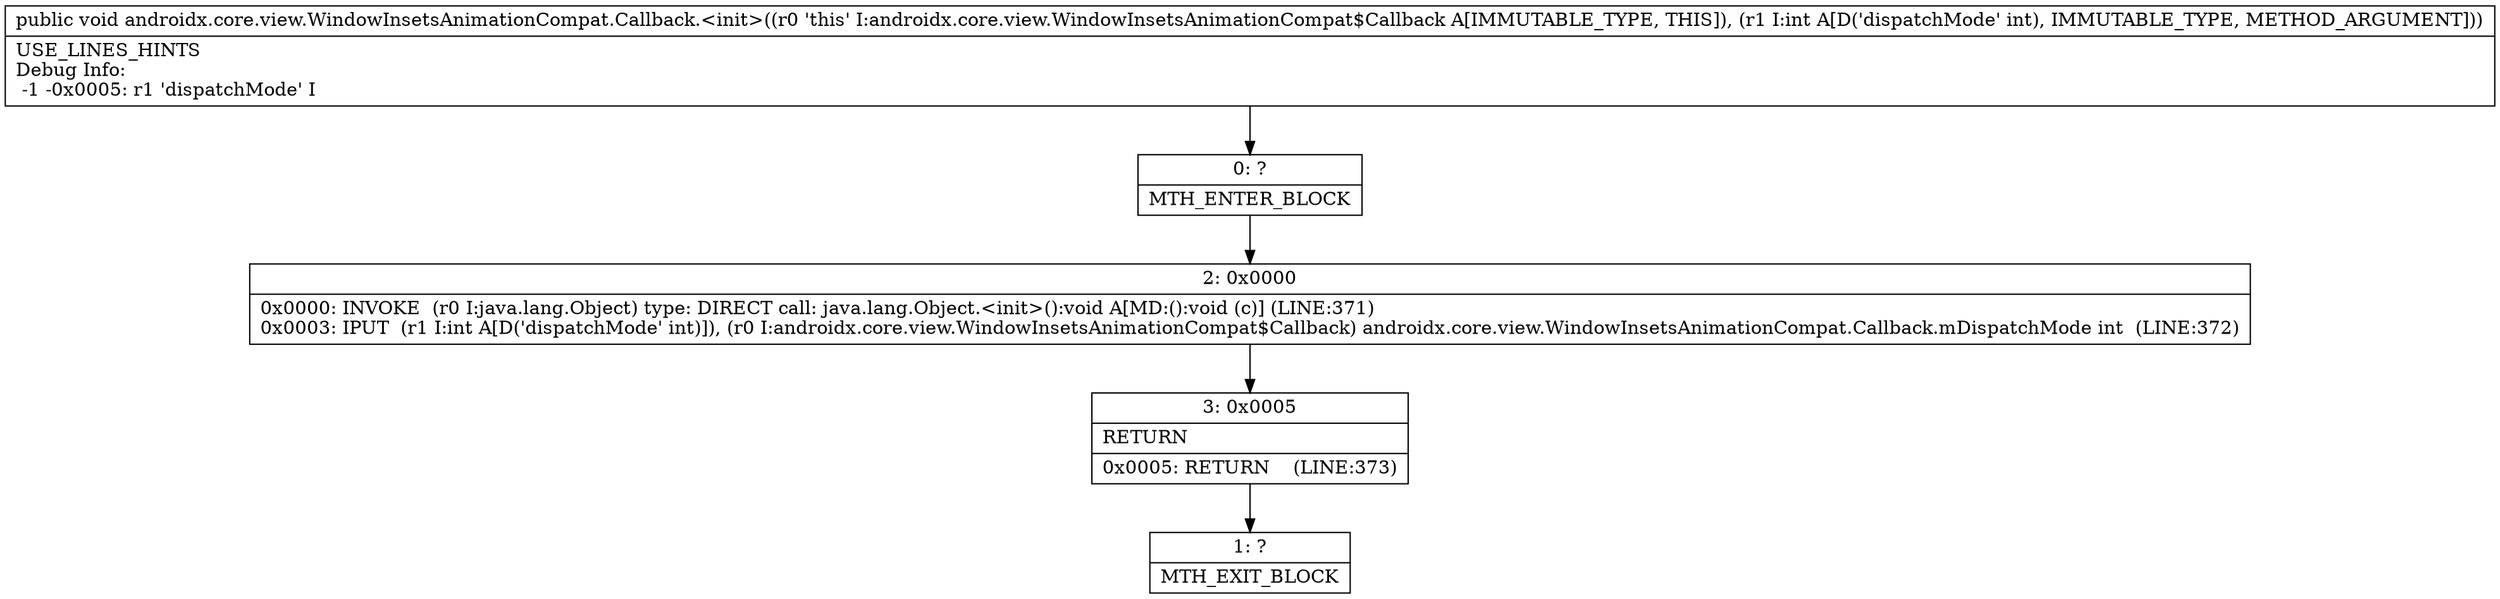 digraph "CFG forandroidx.core.view.WindowInsetsAnimationCompat.Callback.\<init\>(I)V" {
Node_0 [shape=record,label="{0\:\ ?|MTH_ENTER_BLOCK\l}"];
Node_2 [shape=record,label="{2\:\ 0x0000|0x0000: INVOKE  (r0 I:java.lang.Object) type: DIRECT call: java.lang.Object.\<init\>():void A[MD:():void (c)] (LINE:371)\l0x0003: IPUT  (r1 I:int A[D('dispatchMode' int)]), (r0 I:androidx.core.view.WindowInsetsAnimationCompat$Callback) androidx.core.view.WindowInsetsAnimationCompat.Callback.mDispatchMode int  (LINE:372)\l}"];
Node_3 [shape=record,label="{3\:\ 0x0005|RETURN\l|0x0005: RETURN    (LINE:373)\l}"];
Node_1 [shape=record,label="{1\:\ ?|MTH_EXIT_BLOCK\l}"];
MethodNode[shape=record,label="{public void androidx.core.view.WindowInsetsAnimationCompat.Callback.\<init\>((r0 'this' I:androidx.core.view.WindowInsetsAnimationCompat$Callback A[IMMUTABLE_TYPE, THIS]), (r1 I:int A[D('dispatchMode' int), IMMUTABLE_TYPE, METHOD_ARGUMENT]))  | USE_LINES_HINTS\lDebug Info:\l  \-1 \-0x0005: r1 'dispatchMode' I\l}"];
MethodNode -> Node_0;Node_0 -> Node_2;
Node_2 -> Node_3;
Node_3 -> Node_1;
}

